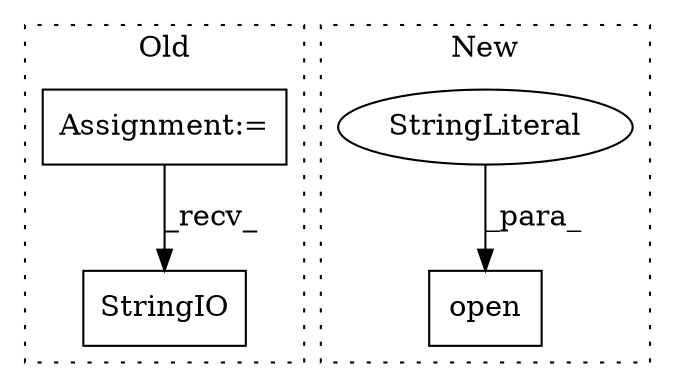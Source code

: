 digraph G {
subgraph cluster0 {
1 [label="StringIO" a="32" s="995" l="10" shape="box"];
4 [label="Assignment:=" a="7" s="964" l="8" shape="box"];
label = "Old";
style="dotted";
}
subgraph cluster1 {
2 [label="open" a="32" s="753,771" l="5,1" shape="box"];
3 [label="StringLiteral" a="45" s="767" l="4" shape="ellipse"];
label = "New";
style="dotted";
}
3 -> 2 [label="_para_"];
4 -> 1 [label="_recv_"];
}